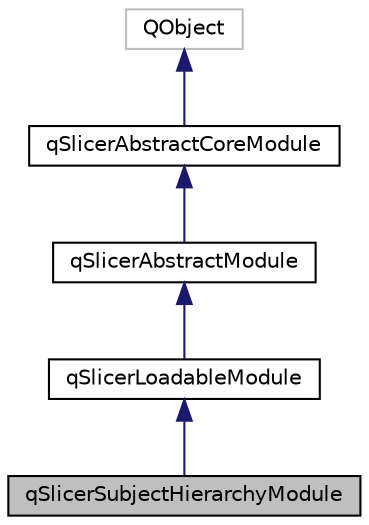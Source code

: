 digraph "qSlicerSubjectHierarchyModule"
{
  bgcolor="transparent";
  edge [fontname="Helvetica",fontsize="10",labelfontname="Helvetica",labelfontsize="10"];
  node [fontname="Helvetica",fontsize="10",shape=record];
  Node5 [label="qSlicerSubjectHierarchyModule",height=0.2,width=0.4,color="black", fillcolor="grey75", style="filled", fontcolor="black"];
  Node6 -> Node5 [dir="back",color="midnightblue",fontsize="10",style="solid",fontname="Helvetica"];
  Node6 [label="qSlicerLoadableModule",height=0.2,width=0.4,color="black",URL="$classqSlicerLoadableModule.html"];
  Node7 -> Node6 [dir="back",color="midnightblue",fontsize="10",style="solid",fontname="Helvetica"];
  Node7 [label="qSlicerAbstractModule",height=0.2,width=0.4,color="black",URL="$classqSlicerAbstractModule.html"];
  Node8 -> Node7 [dir="back",color="midnightblue",fontsize="10",style="solid",fontname="Helvetica"];
  Node8 [label="qSlicerAbstractCoreModule",height=0.2,width=0.4,color="black",URL="$classqSlicerAbstractCoreModule.html",tooltip="qSlicerAbstractCoreModule is the base class of any module in Slicer. "];
  Node9 -> Node8 [dir="back",color="midnightblue",fontsize="10",style="solid",fontname="Helvetica"];
  Node9 [label="QObject",height=0.2,width=0.4,color="grey75"];
}
